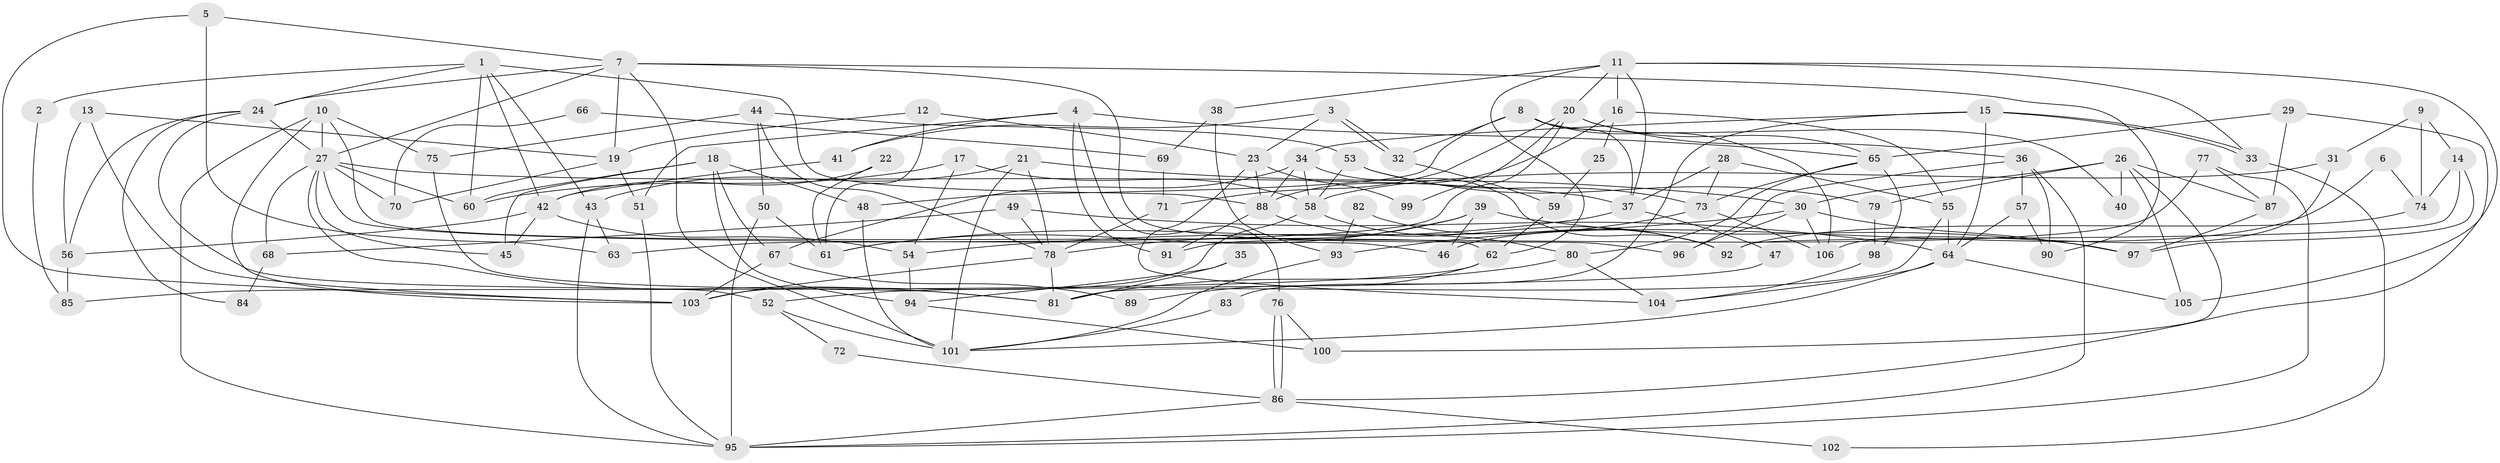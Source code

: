 // Generated by graph-tools (version 1.1) at 2025/14/03/09/25 04:14:55]
// undirected, 106 vertices, 212 edges
graph export_dot {
graph [start="1"]
  node [color=gray90,style=filled];
  1;
  2;
  3;
  4;
  5;
  6;
  7;
  8;
  9;
  10;
  11;
  12;
  13;
  14;
  15;
  16;
  17;
  18;
  19;
  20;
  21;
  22;
  23;
  24;
  25;
  26;
  27;
  28;
  29;
  30;
  31;
  32;
  33;
  34;
  35;
  36;
  37;
  38;
  39;
  40;
  41;
  42;
  43;
  44;
  45;
  46;
  47;
  48;
  49;
  50;
  51;
  52;
  53;
  54;
  55;
  56;
  57;
  58;
  59;
  60;
  61;
  62;
  63;
  64;
  65;
  66;
  67;
  68;
  69;
  70;
  71;
  72;
  73;
  74;
  75;
  76;
  77;
  78;
  79;
  80;
  81;
  82;
  83;
  84;
  85;
  86;
  87;
  88;
  89;
  90;
  91;
  92;
  93;
  94;
  95;
  96;
  97;
  98;
  99;
  100;
  101;
  102;
  103;
  104;
  105;
  106;
  1 -- 24;
  1 -- 42;
  1 -- 2;
  1 -- 43;
  1 -- 60;
  1 -- 88;
  2 -- 85;
  3 -- 23;
  3 -- 32;
  3 -- 32;
  3 -- 41;
  4 -- 41;
  4 -- 65;
  4 -- 51;
  4 -- 76;
  4 -- 91;
  5 -- 103;
  5 -- 63;
  5 -- 7;
  6 -- 74;
  6 -- 46;
  7 -- 27;
  7 -- 19;
  7 -- 24;
  7 -- 90;
  7 -- 96;
  7 -- 101;
  8 -- 106;
  8 -- 37;
  8 -- 32;
  8 -- 40;
  8 -- 48;
  9 -- 31;
  9 -- 74;
  9 -- 14;
  10 -- 27;
  10 -- 103;
  10 -- 62;
  10 -- 75;
  10 -- 95;
  11 -- 20;
  11 -- 16;
  11 -- 33;
  11 -- 37;
  11 -- 38;
  11 -- 62;
  11 -- 105;
  12 -- 19;
  12 -- 23;
  12 -- 61;
  13 -- 103;
  13 -- 19;
  13 -- 56;
  14 -- 92;
  14 -- 74;
  14 -- 97;
  15 -- 33;
  15 -- 33;
  15 -- 34;
  15 -- 64;
  15 -- 83;
  16 -- 88;
  16 -- 55;
  16 -- 25;
  17 -- 54;
  17 -- 60;
  17 -- 58;
  18 -- 48;
  18 -- 60;
  18 -- 45;
  18 -- 67;
  18 -- 94;
  19 -- 51;
  19 -- 70;
  20 -- 36;
  20 -- 65;
  20 -- 63;
  20 -- 71;
  20 -- 99;
  21 -- 30;
  21 -- 101;
  21 -- 43;
  21 -- 78;
  22 -- 61;
  22 -- 42;
  23 -- 88;
  23 -- 104;
  23 -- 99;
  24 -- 27;
  24 -- 52;
  24 -- 56;
  24 -- 84;
  25 -- 59;
  26 -- 87;
  26 -- 30;
  26 -- 40;
  26 -- 79;
  26 -- 100;
  26 -- 105;
  27 -- 37;
  27 -- 81;
  27 -- 45;
  27 -- 46;
  27 -- 60;
  27 -- 68;
  27 -- 70;
  28 -- 37;
  28 -- 55;
  28 -- 73;
  29 -- 65;
  29 -- 86;
  29 -- 87;
  30 -- 54;
  30 -- 96;
  30 -- 97;
  30 -- 106;
  31 -- 106;
  31 -- 58;
  32 -- 59;
  33 -- 102;
  34 -- 67;
  34 -- 88;
  34 -- 58;
  34 -- 92;
  35 -- 94;
  35 -- 81;
  36 -- 95;
  36 -- 90;
  36 -- 57;
  36 -- 96;
  37 -- 61;
  37 -- 47;
  38 -- 93;
  38 -- 69;
  39 -- 97;
  39 -- 61;
  39 -- 46;
  39 -- 78;
  41 -- 42;
  42 -- 45;
  42 -- 56;
  42 -- 54;
  43 -- 63;
  43 -- 95;
  44 -- 53;
  44 -- 78;
  44 -- 50;
  44 -- 75;
  47 -- 52;
  48 -- 101;
  49 -- 78;
  49 -- 64;
  49 -- 68;
  50 -- 95;
  50 -- 61;
  51 -- 95;
  52 -- 101;
  52 -- 72;
  53 -- 79;
  53 -- 58;
  53 -- 73;
  54 -- 94;
  55 -- 81;
  55 -- 64;
  56 -- 85;
  57 -- 64;
  57 -- 90;
  58 -- 80;
  58 -- 103;
  59 -- 62;
  62 -- 85;
  62 -- 89;
  64 -- 105;
  64 -- 101;
  64 -- 104;
  65 -- 73;
  65 -- 80;
  65 -- 98;
  66 -- 69;
  66 -- 70;
  67 -- 103;
  67 -- 89;
  68 -- 84;
  69 -- 71;
  71 -- 78;
  72 -- 86;
  73 -- 93;
  73 -- 106;
  74 -- 92;
  75 -- 81;
  76 -- 86;
  76 -- 86;
  76 -- 100;
  77 -- 87;
  77 -- 95;
  77 -- 91;
  78 -- 81;
  78 -- 103;
  79 -- 98;
  80 -- 81;
  80 -- 104;
  82 -- 92;
  82 -- 93;
  83 -- 101;
  86 -- 95;
  86 -- 102;
  87 -- 97;
  88 -- 91;
  88 -- 92;
  93 -- 101;
  94 -- 100;
  98 -- 104;
}
